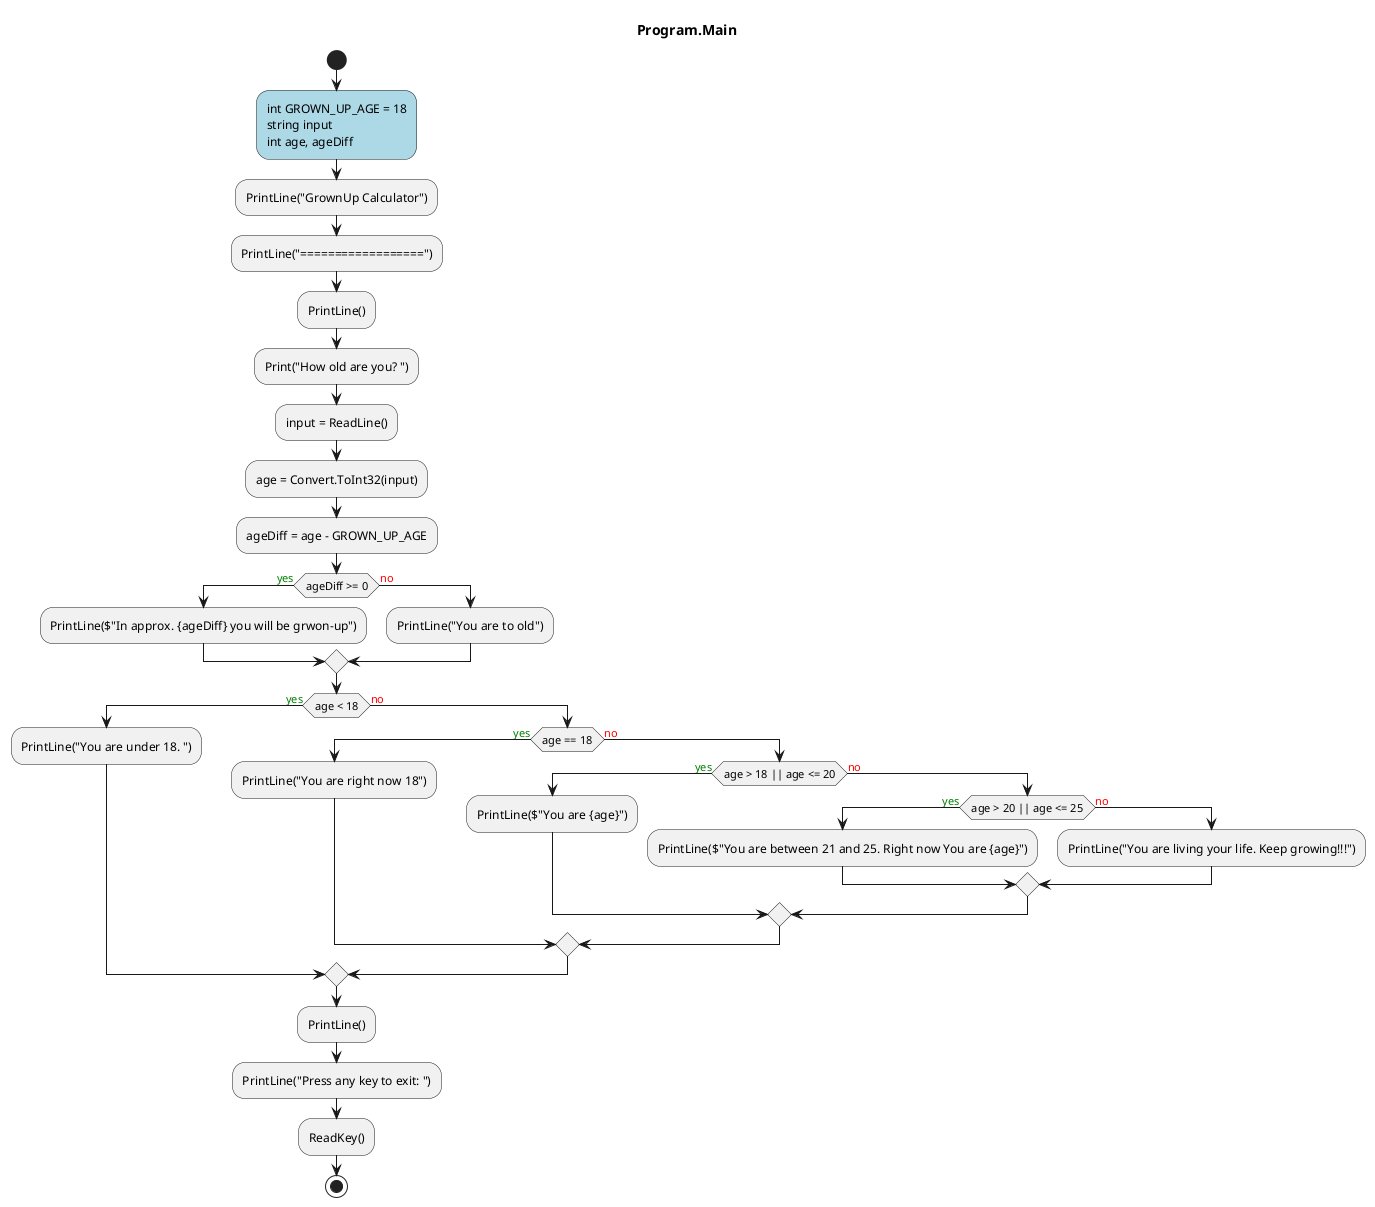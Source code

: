 @startuml Program.Main
title Program.Main
start
#LightBlue:int GROWN_UP_AGE = 18
string input
int age, ageDiff;
:PrintLine("GrownUp Calculator");
:PrintLine("==================");
:PrintLine();
:Print("How old are you? ");
:input = ReadLine();
:age = Convert.ToInt32(input);
:ageDiff = age - GROWN_UP_AGE;
if (ageDiff >= 0) then (<color:green>yes)
    :PrintLine($"In approx. {ageDiff} you will be grwon-up");
  else (<color:red>no)
      :PrintLine("You are to old");
endif
if (age < 18) then (<color:green>yes)
    :PrintLine("You are under 18. ");
  else (<color:red>no)
    if (age == 18) then (<color:green>yes)
        :PrintLine("You are right now 18");
      else (<color:red>no)
        if (age > 18 || age <= 20) then (<color:green>yes)
            :PrintLine($"You are {age}");
          else (<color:red>no)
            if (age > 20 || age <= 25) then (<color:green>yes)
                :PrintLine($"You are between 21 and 25. Right now You are {age}");
              else (<color:red>no)
                  :PrintLine("You are living your life. Keep growing!!!");
            endif
        endif
    endif
endif
:PrintLine();
:PrintLine("Press any key to exit: ");
:ReadKey();
stop
@enduml
